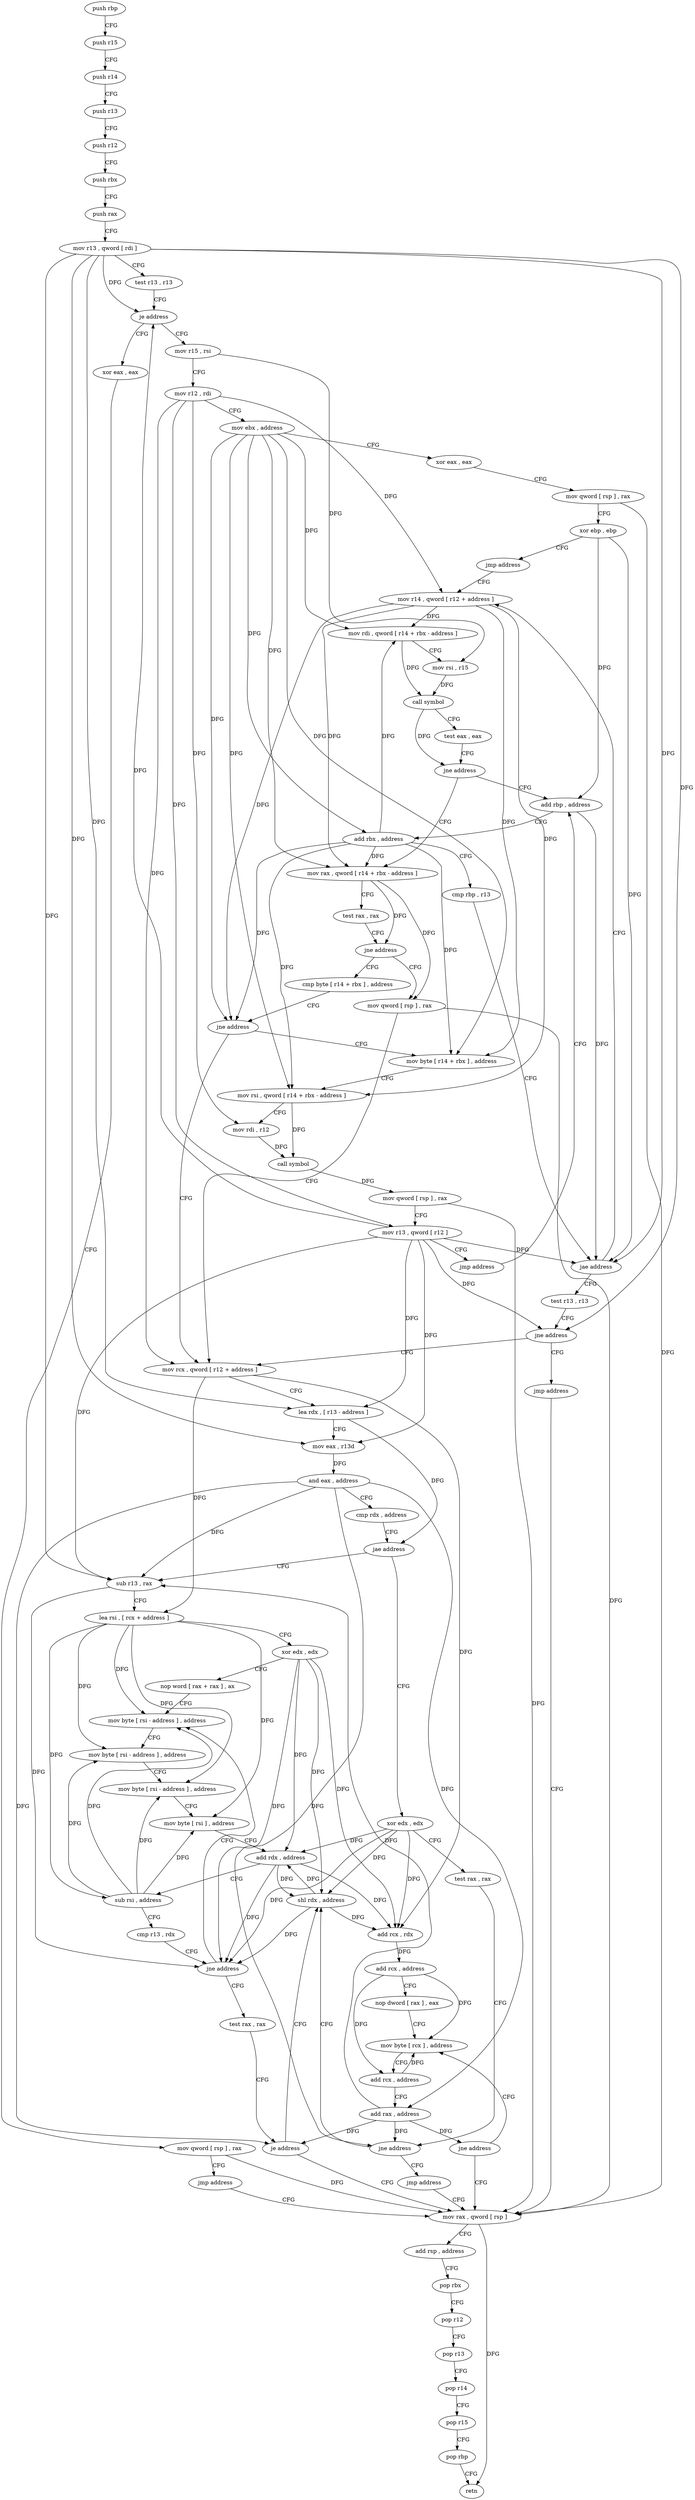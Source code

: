 digraph "func" {
"148400" [label = "push rbp" ]
"148401" [label = "push r15" ]
"148403" [label = "push r14" ]
"148405" [label = "push r13" ]
"148407" [label = "push r12" ]
"148409" [label = "push rbx" ]
"148410" [label = "push rax" ]
"148411" [label = "mov r13 , qword [ rdi ]" ]
"148414" [label = "test r13 , r13" ]
"148417" [label = "je address" ]
"148528" [label = "xor eax , eax" ]
"148419" [label = "mov r15 , rsi" ]
"148530" [label = "mov qword [ rsp ] , rax" ]
"148534" [label = "jmp address" ]
"148653" [label = "mov rax , qword [ rsp ]" ]
"148422" [label = "mov r12 , rdi" ]
"148425" [label = "mov ebx , address" ]
"148430" [label = "xor eax , eax" ]
"148432" [label = "mov qword [ rsp ] , rax" ]
"148436" [label = "xor ebp , ebp" ]
"148438" [label = "jmp address" ]
"148461" [label = "mov r14 , qword [ r12 + address ]" ]
"148657" [label = "add rsp , address" ]
"148661" [label = "pop rbx" ]
"148662" [label = "pop r12" ]
"148664" [label = "pop r13" ]
"148666" [label = "pop r14" ]
"148668" [label = "pop r15" ]
"148670" [label = "pop rbp" ]
"148671" [label = "retn" ]
"148466" [label = "mov rdi , qword [ r14 + rbx - address ]" ]
"148471" [label = "mov rsi , r15" ]
"148474" [label = "call symbol" ]
"148479" [label = "test eax , eax" ]
"148481" [label = "jne address" ]
"148448" [label = "add rbp , address" ]
"148483" [label = "mov rax , qword [ r14 + rbx - address ]" ]
"148452" [label = "add rbx , address" ]
"148456" [label = "cmp rbp , r13" ]
"148459" [label = "jae address" ]
"148536" [label = "test r13 , r13" ]
"148488" [label = "test rax , rax" ]
"148491" [label = "jne address" ]
"148543" [label = "mov qword [ rsp ] , rax" ]
"148493" [label = "cmp byte [ r14 + rbx ] , address" ]
"148539" [label = "jne address" ]
"148547" [label = "mov rcx , qword [ r12 + address ]" ]
"148541" [label = "jmp address" ]
"148498" [label = "jne address" ]
"148500" [label = "mov byte [ r14 + rbx ] , address" ]
"148552" [label = "lea rdx , [ r13 - address ]" ]
"148556" [label = "mov eax , r13d" ]
"148559" [label = "and eax , address" ]
"148562" [label = "cmp rdx , address" ]
"148566" [label = "jae address" ]
"148577" [label = "sub r13 , rax" ]
"148568" [label = "xor edx , edx" ]
"148580" [label = "lea rsi , [ rcx + address ]" ]
"148584" [label = "xor edx , edx" ]
"148586" [label = "nop word [ rax + rax ] , ax" ]
"148592" [label = "mov byte [ rsi - address ] , address" ]
"148570" [label = "test rax , rax" ]
"148573" [label = "jne address" ]
"148625" [label = "shl rdx , address" ]
"148575" [label = "jmp address" ]
"148505" [label = "mov rsi , qword [ r14 + rbx - address ]" ]
"148510" [label = "mov rdi , r12" ]
"148513" [label = "call symbol" ]
"148518" [label = "mov qword [ rsp ] , rax" ]
"148522" [label = "mov r13 , qword [ r12 ]" ]
"148526" [label = "jmp address" ]
"148596" [label = "mov byte [ rsi - address ] , address" ]
"148600" [label = "mov byte [ rsi - address ] , address" ]
"148604" [label = "mov byte [ rsi ] , address" ]
"148607" [label = "add rdx , address" ]
"148611" [label = "sub rsi , address" ]
"148615" [label = "cmp r13 , rdx" ]
"148618" [label = "jne address" ]
"148620" [label = "test rax , rax" ]
"148623" [label = "je address" ]
"148629" [label = "add rcx , rdx" ]
"148632" [label = "add rcx , address" ]
"148636" [label = "nop dword [ rax ] , eax" ]
"148640" [label = "mov byte [ rcx ] , address" ]
"148643" [label = "add rcx , address" ]
"148647" [label = "add rax , address" ]
"148651" [label = "jne address" ]
"148400" -> "148401" [ label = "CFG" ]
"148401" -> "148403" [ label = "CFG" ]
"148403" -> "148405" [ label = "CFG" ]
"148405" -> "148407" [ label = "CFG" ]
"148407" -> "148409" [ label = "CFG" ]
"148409" -> "148410" [ label = "CFG" ]
"148410" -> "148411" [ label = "CFG" ]
"148411" -> "148414" [ label = "CFG" ]
"148411" -> "148417" [ label = "DFG" ]
"148411" -> "148459" [ label = "DFG" ]
"148411" -> "148539" [ label = "DFG" ]
"148411" -> "148552" [ label = "DFG" ]
"148411" -> "148556" [ label = "DFG" ]
"148411" -> "148577" [ label = "DFG" ]
"148414" -> "148417" [ label = "CFG" ]
"148417" -> "148528" [ label = "CFG" ]
"148417" -> "148419" [ label = "CFG" ]
"148528" -> "148530" [ label = "CFG" ]
"148419" -> "148422" [ label = "CFG" ]
"148419" -> "148471" [ label = "DFG" ]
"148530" -> "148534" [ label = "CFG" ]
"148530" -> "148653" [ label = "DFG" ]
"148534" -> "148653" [ label = "CFG" ]
"148653" -> "148657" [ label = "CFG" ]
"148653" -> "148671" [ label = "DFG" ]
"148422" -> "148425" [ label = "CFG" ]
"148422" -> "148461" [ label = "DFG" ]
"148422" -> "148547" [ label = "DFG" ]
"148422" -> "148510" [ label = "DFG" ]
"148422" -> "148522" [ label = "DFG" ]
"148425" -> "148430" [ label = "CFG" ]
"148425" -> "148466" [ label = "DFG" ]
"148425" -> "148452" [ label = "DFG" ]
"148425" -> "148483" [ label = "DFG" ]
"148425" -> "148498" [ label = "DFG" ]
"148425" -> "148500" [ label = "DFG" ]
"148425" -> "148505" [ label = "DFG" ]
"148430" -> "148432" [ label = "CFG" ]
"148432" -> "148436" [ label = "CFG" ]
"148432" -> "148653" [ label = "DFG" ]
"148436" -> "148438" [ label = "CFG" ]
"148436" -> "148448" [ label = "DFG" ]
"148436" -> "148459" [ label = "DFG" ]
"148438" -> "148461" [ label = "CFG" ]
"148461" -> "148466" [ label = "DFG" ]
"148461" -> "148483" [ label = "DFG" ]
"148461" -> "148498" [ label = "DFG" ]
"148461" -> "148500" [ label = "DFG" ]
"148461" -> "148505" [ label = "DFG" ]
"148657" -> "148661" [ label = "CFG" ]
"148661" -> "148662" [ label = "CFG" ]
"148662" -> "148664" [ label = "CFG" ]
"148664" -> "148666" [ label = "CFG" ]
"148666" -> "148668" [ label = "CFG" ]
"148668" -> "148670" [ label = "CFG" ]
"148670" -> "148671" [ label = "CFG" ]
"148466" -> "148471" [ label = "CFG" ]
"148466" -> "148474" [ label = "DFG" ]
"148471" -> "148474" [ label = "DFG" ]
"148474" -> "148479" [ label = "CFG" ]
"148474" -> "148481" [ label = "DFG" ]
"148479" -> "148481" [ label = "CFG" ]
"148481" -> "148448" [ label = "CFG" ]
"148481" -> "148483" [ label = "CFG" ]
"148448" -> "148452" [ label = "CFG" ]
"148448" -> "148459" [ label = "DFG" ]
"148483" -> "148488" [ label = "CFG" ]
"148483" -> "148491" [ label = "DFG" ]
"148483" -> "148543" [ label = "DFG" ]
"148452" -> "148456" [ label = "CFG" ]
"148452" -> "148466" [ label = "DFG" ]
"148452" -> "148483" [ label = "DFG" ]
"148452" -> "148498" [ label = "DFG" ]
"148452" -> "148500" [ label = "DFG" ]
"148452" -> "148505" [ label = "DFG" ]
"148456" -> "148459" [ label = "CFG" ]
"148459" -> "148536" [ label = "CFG" ]
"148459" -> "148461" [ label = "CFG" ]
"148536" -> "148539" [ label = "CFG" ]
"148488" -> "148491" [ label = "CFG" ]
"148491" -> "148543" [ label = "CFG" ]
"148491" -> "148493" [ label = "CFG" ]
"148543" -> "148547" [ label = "CFG" ]
"148543" -> "148653" [ label = "DFG" ]
"148493" -> "148498" [ label = "CFG" ]
"148539" -> "148547" [ label = "CFG" ]
"148539" -> "148541" [ label = "CFG" ]
"148547" -> "148552" [ label = "CFG" ]
"148547" -> "148580" [ label = "DFG" ]
"148547" -> "148629" [ label = "DFG" ]
"148541" -> "148653" [ label = "CFG" ]
"148498" -> "148547" [ label = "CFG" ]
"148498" -> "148500" [ label = "CFG" ]
"148500" -> "148505" [ label = "CFG" ]
"148552" -> "148556" [ label = "CFG" ]
"148552" -> "148566" [ label = "DFG" ]
"148556" -> "148559" [ label = "DFG" ]
"148559" -> "148562" [ label = "CFG" ]
"148559" -> "148577" [ label = "DFG" ]
"148559" -> "148573" [ label = "DFG" ]
"148559" -> "148623" [ label = "DFG" ]
"148559" -> "148647" [ label = "DFG" ]
"148562" -> "148566" [ label = "CFG" ]
"148566" -> "148577" [ label = "CFG" ]
"148566" -> "148568" [ label = "CFG" ]
"148577" -> "148580" [ label = "CFG" ]
"148577" -> "148618" [ label = "DFG" ]
"148568" -> "148570" [ label = "CFG" ]
"148568" -> "148607" [ label = "DFG" ]
"148568" -> "148618" [ label = "DFG" ]
"148568" -> "148625" [ label = "DFG" ]
"148568" -> "148629" [ label = "DFG" ]
"148580" -> "148584" [ label = "CFG" ]
"148580" -> "148592" [ label = "DFG" ]
"148580" -> "148596" [ label = "DFG" ]
"148580" -> "148600" [ label = "DFG" ]
"148580" -> "148604" [ label = "DFG" ]
"148580" -> "148611" [ label = "DFG" ]
"148584" -> "148586" [ label = "CFG" ]
"148584" -> "148607" [ label = "DFG" ]
"148584" -> "148618" [ label = "DFG" ]
"148584" -> "148625" [ label = "DFG" ]
"148584" -> "148629" [ label = "DFG" ]
"148586" -> "148592" [ label = "CFG" ]
"148592" -> "148596" [ label = "CFG" ]
"148570" -> "148573" [ label = "CFG" ]
"148573" -> "148625" [ label = "CFG" ]
"148573" -> "148575" [ label = "CFG" ]
"148625" -> "148629" [ label = "DFG" ]
"148625" -> "148607" [ label = "DFG" ]
"148625" -> "148618" [ label = "DFG" ]
"148575" -> "148653" [ label = "CFG" ]
"148505" -> "148510" [ label = "CFG" ]
"148505" -> "148513" [ label = "DFG" ]
"148510" -> "148513" [ label = "DFG" ]
"148513" -> "148518" [ label = "DFG" ]
"148518" -> "148522" [ label = "CFG" ]
"148518" -> "148653" [ label = "DFG" ]
"148522" -> "148526" [ label = "CFG" ]
"148522" -> "148417" [ label = "DFG" ]
"148522" -> "148459" [ label = "DFG" ]
"148522" -> "148539" [ label = "DFG" ]
"148522" -> "148552" [ label = "DFG" ]
"148522" -> "148556" [ label = "DFG" ]
"148522" -> "148577" [ label = "DFG" ]
"148526" -> "148448" [ label = "CFG" ]
"148596" -> "148600" [ label = "CFG" ]
"148600" -> "148604" [ label = "CFG" ]
"148604" -> "148607" [ label = "CFG" ]
"148607" -> "148611" [ label = "CFG" ]
"148607" -> "148618" [ label = "DFG" ]
"148607" -> "148625" [ label = "DFG" ]
"148607" -> "148629" [ label = "DFG" ]
"148611" -> "148615" [ label = "CFG" ]
"148611" -> "148592" [ label = "DFG" ]
"148611" -> "148596" [ label = "DFG" ]
"148611" -> "148600" [ label = "DFG" ]
"148611" -> "148604" [ label = "DFG" ]
"148615" -> "148618" [ label = "CFG" ]
"148618" -> "148592" [ label = "CFG" ]
"148618" -> "148620" [ label = "CFG" ]
"148620" -> "148623" [ label = "CFG" ]
"148623" -> "148653" [ label = "CFG" ]
"148623" -> "148625" [ label = "CFG" ]
"148629" -> "148632" [ label = "DFG" ]
"148632" -> "148636" [ label = "CFG" ]
"148632" -> "148640" [ label = "DFG" ]
"148632" -> "148643" [ label = "DFG" ]
"148636" -> "148640" [ label = "CFG" ]
"148640" -> "148643" [ label = "CFG" ]
"148643" -> "148647" [ label = "CFG" ]
"148643" -> "148640" [ label = "DFG" ]
"148647" -> "148651" [ label = "DFG" ]
"148647" -> "148577" [ label = "DFG" ]
"148647" -> "148573" [ label = "DFG" ]
"148647" -> "148623" [ label = "DFG" ]
"148651" -> "148640" [ label = "CFG" ]
"148651" -> "148653" [ label = "CFG" ]
}

